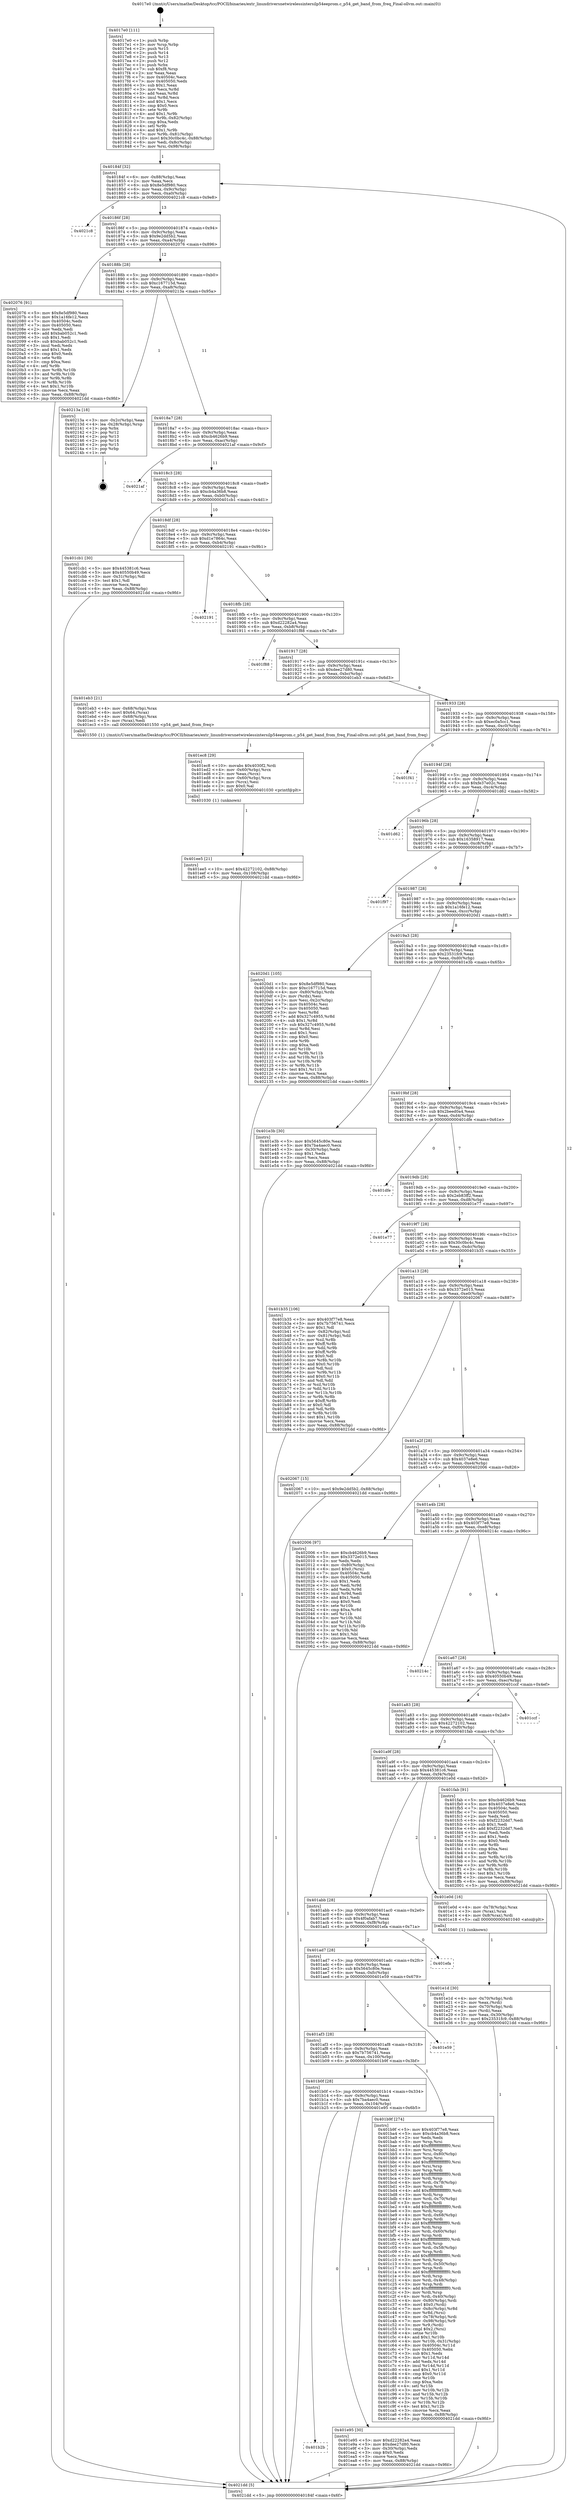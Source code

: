 digraph "0x4017e0" {
  label = "0x4017e0 (/mnt/c/Users/mathe/Desktop/tcc/POCII/binaries/extr_linuxdriversnetwirelessintersilp54eeprom.c_p54_get_band_from_freq_Final-ollvm.out::main(0))"
  labelloc = "t"
  node[shape=record]

  Entry [label="",width=0.3,height=0.3,shape=circle,fillcolor=black,style=filled]
  "0x40184f" [label="{
     0x40184f [32]\l
     | [instrs]\l
     &nbsp;&nbsp;0x40184f \<+6\>: mov -0x88(%rbp),%eax\l
     &nbsp;&nbsp;0x401855 \<+2\>: mov %eax,%ecx\l
     &nbsp;&nbsp;0x401857 \<+6\>: sub $0x8e5df980,%ecx\l
     &nbsp;&nbsp;0x40185d \<+6\>: mov %eax,-0x9c(%rbp)\l
     &nbsp;&nbsp;0x401863 \<+6\>: mov %ecx,-0xa0(%rbp)\l
     &nbsp;&nbsp;0x401869 \<+6\>: je 00000000004021c8 \<main+0x9e8\>\l
  }"]
  "0x4021c8" [label="{
     0x4021c8\l
  }", style=dashed]
  "0x40186f" [label="{
     0x40186f [28]\l
     | [instrs]\l
     &nbsp;&nbsp;0x40186f \<+5\>: jmp 0000000000401874 \<main+0x94\>\l
     &nbsp;&nbsp;0x401874 \<+6\>: mov -0x9c(%rbp),%eax\l
     &nbsp;&nbsp;0x40187a \<+5\>: sub $0x9e2dd5b2,%eax\l
     &nbsp;&nbsp;0x40187f \<+6\>: mov %eax,-0xa4(%rbp)\l
     &nbsp;&nbsp;0x401885 \<+6\>: je 0000000000402076 \<main+0x896\>\l
  }"]
  Exit [label="",width=0.3,height=0.3,shape=circle,fillcolor=black,style=filled,peripheries=2]
  "0x402076" [label="{
     0x402076 [91]\l
     | [instrs]\l
     &nbsp;&nbsp;0x402076 \<+5\>: mov $0x8e5df980,%eax\l
     &nbsp;&nbsp;0x40207b \<+5\>: mov $0x1a16fe12,%ecx\l
     &nbsp;&nbsp;0x402080 \<+7\>: mov 0x40504c,%edx\l
     &nbsp;&nbsp;0x402087 \<+7\>: mov 0x405050,%esi\l
     &nbsp;&nbsp;0x40208e \<+2\>: mov %edx,%edi\l
     &nbsp;&nbsp;0x402090 \<+6\>: add $0xbab052c1,%edi\l
     &nbsp;&nbsp;0x402096 \<+3\>: sub $0x1,%edi\l
     &nbsp;&nbsp;0x402099 \<+6\>: sub $0xbab052c1,%edi\l
     &nbsp;&nbsp;0x40209f \<+3\>: imul %edi,%edx\l
     &nbsp;&nbsp;0x4020a2 \<+3\>: and $0x1,%edx\l
     &nbsp;&nbsp;0x4020a5 \<+3\>: cmp $0x0,%edx\l
     &nbsp;&nbsp;0x4020a8 \<+4\>: sete %r8b\l
     &nbsp;&nbsp;0x4020ac \<+3\>: cmp $0xa,%esi\l
     &nbsp;&nbsp;0x4020af \<+4\>: setl %r9b\l
     &nbsp;&nbsp;0x4020b3 \<+3\>: mov %r8b,%r10b\l
     &nbsp;&nbsp;0x4020b6 \<+3\>: and %r9b,%r10b\l
     &nbsp;&nbsp;0x4020b9 \<+3\>: xor %r9b,%r8b\l
     &nbsp;&nbsp;0x4020bc \<+3\>: or %r8b,%r10b\l
     &nbsp;&nbsp;0x4020bf \<+4\>: test $0x1,%r10b\l
     &nbsp;&nbsp;0x4020c3 \<+3\>: cmovne %ecx,%eax\l
     &nbsp;&nbsp;0x4020c6 \<+6\>: mov %eax,-0x88(%rbp)\l
     &nbsp;&nbsp;0x4020cc \<+5\>: jmp 00000000004021dd \<main+0x9fd\>\l
  }"]
  "0x40188b" [label="{
     0x40188b [28]\l
     | [instrs]\l
     &nbsp;&nbsp;0x40188b \<+5\>: jmp 0000000000401890 \<main+0xb0\>\l
     &nbsp;&nbsp;0x401890 \<+6\>: mov -0x9c(%rbp),%eax\l
     &nbsp;&nbsp;0x401896 \<+5\>: sub $0xc167715d,%eax\l
     &nbsp;&nbsp;0x40189b \<+6\>: mov %eax,-0xa8(%rbp)\l
     &nbsp;&nbsp;0x4018a1 \<+6\>: je 000000000040213a \<main+0x95a\>\l
  }"]
  "0x401ee5" [label="{
     0x401ee5 [21]\l
     | [instrs]\l
     &nbsp;&nbsp;0x401ee5 \<+10\>: movl $0x42272102,-0x88(%rbp)\l
     &nbsp;&nbsp;0x401eef \<+6\>: mov %eax,-0x108(%rbp)\l
     &nbsp;&nbsp;0x401ef5 \<+5\>: jmp 00000000004021dd \<main+0x9fd\>\l
  }"]
  "0x40213a" [label="{
     0x40213a [18]\l
     | [instrs]\l
     &nbsp;&nbsp;0x40213a \<+3\>: mov -0x2c(%rbp),%eax\l
     &nbsp;&nbsp;0x40213d \<+4\>: lea -0x28(%rbp),%rsp\l
     &nbsp;&nbsp;0x402141 \<+1\>: pop %rbx\l
     &nbsp;&nbsp;0x402142 \<+2\>: pop %r12\l
     &nbsp;&nbsp;0x402144 \<+2\>: pop %r13\l
     &nbsp;&nbsp;0x402146 \<+2\>: pop %r14\l
     &nbsp;&nbsp;0x402148 \<+2\>: pop %r15\l
     &nbsp;&nbsp;0x40214a \<+1\>: pop %rbp\l
     &nbsp;&nbsp;0x40214b \<+1\>: ret\l
  }"]
  "0x4018a7" [label="{
     0x4018a7 [28]\l
     | [instrs]\l
     &nbsp;&nbsp;0x4018a7 \<+5\>: jmp 00000000004018ac \<main+0xcc\>\l
     &nbsp;&nbsp;0x4018ac \<+6\>: mov -0x9c(%rbp),%eax\l
     &nbsp;&nbsp;0x4018b2 \<+5\>: sub $0xcb4626b9,%eax\l
     &nbsp;&nbsp;0x4018b7 \<+6\>: mov %eax,-0xac(%rbp)\l
     &nbsp;&nbsp;0x4018bd \<+6\>: je 00000000004021af \<main+0x9cf\>\l
  }"]
  "0x401ec8" [label="{
     0x401ec8 [29]\l
     | [instrs]\l
     &nbsp;&nbsp;0x401ec8 \<+10\>: movabs $0x4030f2,%rdi\l
     &nbsp;&nbsp;0x401ed2 \<+4\>: mov -0x60(%rbp),%rcx\l
     &nbsp;&nbsp;0x401ed6 \<+2\>: mov %eax,(%rcx)\l
     &nbsp;&nbsp;0x401ed8 \<+4\>: mov -0x60(%rbp),%rcx\l
     &nbsp;&nbsp;0x401edc \<+2\>: mov (%rcx),%esi\l
     &nbsp;&nbsp;0x401ede \<+2\>: mov $0x0,%al\l
     &nbsp;&nbsp;0x401ee0 \<+5\>: call 0000000000401030 \<printf@plt\>\l
     | [calls]\l
     &nbsp;&nbsp;0x401030 \{1\} (unknown)\l
  }"]
  "0x4021af" [label="{
     0x4021af\l
  }", style=dashed]
  "0x4018c3" [label="{
     0x4018c3 [28]\l
     | [instrs]\l
     &nbsp;&nbsp;0x4018c3 \<+5\>: jmp 00000000004018c8 \<main+0xe8\>\l
     &nbsp;&nbsp;0x4018c8 \<+6\>: mov -0x9c(%rbp),%eax\l
     &nbsp;&nbsp;0x4018ce \<+5\>: sub $0xcb4a36b8,%eax\l
     &nbsp;&nbsp;0x4018d3 \<+6\>: mov %eax,-0xb0(%rbp)\l
     &nbsp;&nbsp;0x4018d9 \<+6\>: je 0000000000401cb1 \<main+0x4d1\>\l
  }"]
  "0x401b2b" [label="{
     0x401b2b\l
  }", style=dashed]
  "0x401cb1" [label="{
     0x401cb1 [30]\l
     | [instrs]\l
     &nbsp;&nbsp;0x401cb1 \<+5\>: mov $0x445381c6,%eax\l
     &nbsp;&nbsp;0x401cb6 \<+5\>: mov $0x40550b49,%ecx\l
     &nbsp;&nbsp;0x401cbb \<+3\>: mov -0x31(%rbp),%dl\l
     &nbsp;&nbsp;0x401cbe \<+3\>: test $0x1,%dl\l
     &nbsp;&nbsp;0x401cc1 \<+3\>: cmovne %ecx,%eax\l
     &nbsp;&nbsp;0x401cc4 \<+6\>: mov %eax,-0x88(%rbp)\l
     &nbsp;&nbsp;0x401cca \<+5\>: jmp 00000000004021dd \<main+0x9fd\>\l
  }"]
  "0x4018df" [label="{
     0x4018df [28]\l
     | [instrs]\l
     &nbsp;&nbsp;0x4018df \<+5\>: jmp 00000000004018e4 \<main+0x104\>\l
     &nbsp;&nbsp;0x4018e4 \<+6\>: mov -0x9c(%rbp),%eax\l
     &nbsp;&nbsp;0x4018ea \<+5\>: sub $0xd1e7864c,%eax\l
     &nbsp;&nbsp;0x4018ef \<+6\>: mov %eax,-0xb4(%rbp)\l
     &nbsp;&nbsp;0x4018f5 \<+6\>: je 0000000000402191 \<main+0x9b1\>\l
  }"]
  "0x401e95" [label="{
     0x401e95 [30]\l
     | [instrs]\l
     &nbsp;&nbsp;0x401e95 \<+5\>: mov $0xd22282a4,%eax\l
     &nbsp;&nbsp;0x401e9a \<+5\>: mov $0xdee27d80,%ecx\l
     &nbsp;&nbsp;0x401e9f \<+3\>: mov -0x30(%rbp),%edx\l
     &nbsp;&nbsp;0x401ea2 \<+3\>: cmp $0x0,%edx\l
     &nbsp;&nbsp;0x401ea5 \<+3\>: cmove %ecx,%eax\l
     &nbsp;&nbsp;0x401ea8 \<+6\>: mov %eax,-0x88(%rbp)\l
     &nbsp;&nbsp;0x401eae \<+5\>: jmp 00000000004021dd \<main+0x9fd\>\l
  }"]
  "0x402191" [label="{
     0x402191\l
  }", style=dashed]
  "0x4018fb" [label="{
     0x4018fb [28]\l
     | [instrs]\l
     &nbsp;&nbsp;0x4018fb \<+5\>: jmp 0000000000401900 \<main+0x120\>\l
     &nbsp;&nbsp;0x401900 \<+6\>: mov -0x9c(%rbp),%eax\l
     &nbsp;&nbsp;0x401906 \<+5\>: sub $0xd22282a4,%eax\l
     &nbsp;&nbsp;0x40190b \<+6\>: mov %eax,-0xb8(%rbp)\l
     &nbsp;&nbsp;0x401911 \<+6\>: je 0000000000401f88 \<main+0x7a8\>\l
  }"]
  "0x401e1d" [label="{
     0x401e1d [30]\l
     | [instrs]\l
     &nbsp;&nbsp;0x401e1d \<+4\>: mov -0x70(%rbp),%rdi\l
     &nbsp;&nbsp;0x401e21 \<+2\>: mov %eax,(%rdi)\l
     &nbsp;&nbsp;0x401e23 \<+4\>: mov -0x70(%rbp),%rdi\l
     &nbsp;&nbsp;0x401e27 \<+2\>: mov (%rdi),%eax\l
     &nbsp;&nbsp;0x401e29 \<+3\>: mov %eax,-0x30(%rbp)\l
     &nbsp;&nbsp;0x401e2c \<+10\>: movl $0x23531fc9,-0x88(%rbp)\l
     &nbsp;&nbsp;0x401e36 \<+5\>: jmp 00000000004021dd \<main+0x9fd\>\l
  }"]
  "0x401f88" [label="{
     0x401f88\l
  }", style=dashed]
  "0x401917" [label="{
     0x401917 [28]\l
     | [instrs]\l
     &nbsp;&nbsp;0x401917 \<+5\>: jmp 000000000040191c \<main+0x13c\>\l
     &nbsp;&nbsp;0x40191c \<+6\>: mov -0x9c(%rbp),%eax\l
     &nbsp;&nbsp;0x401922 \<+5\>: sub $0xdee27d80,%eax\l
     &nbsp;&nbsp;0x401927 \<+6\>: mov %eax,-0xbc(%rbp)\l
     &nbsp;&nbsp;0x40192d \<+6\>: je 0000000000401eb3 \<main+0x6d3\>\l
  }"]
  "0x401b0f" [label="{
     0x401b0f [28]\l
     | [instrs]\l
     &nbsp;&nbsp;0x401b0f \<+5\>: jmp 0000000000401b14 \<main+0x334\>\l
     &nbsp;&nbsp;0x401b14 \<+6\>: mov -0x9c(%rbp),%eax\l
     &nbsp;&nbsp;0x401b1a \<+5\>: sub $0x7ba4aec0,%eax\l
     &nbsp;&nbsp;0x401b1f \<+6\>: mov %eax,-0x104(%rbp)\l
     &nbsp;&nbsp;0x401b25 \<+6\>: je 0000000000401e95 \<main+0x6b5\>\l
  }"]
  "0x401eb3" [label="{
     0x401eb3 [21]\l
     | [instrs]\l
     &nbsp;&nbsp;0x401eb3 \<+4\>: mov -0x68(%rbp),%rax\l
     &nbsp;&nbsp;0x401eb7 \<+6\>: movl $0x64,(%rax)\l
     &nbsp;&nbsp;0x401ebd \<+4\>: mov -0x68(%rbp),%rax\l
     &nbsp;&nbsp;0x401ec1 \<+2\>: mov (%rax),%edi\l
     &nbsp;&nbsp;0x401ec3 \<+5\>: call 0000000000401550 \<p54_get_band_from_freq\>\l
     | [calls]\l
     &nbsp;&nbsp;0x401550 \{1\} (/mnt/c/Users/mathe/Desktop/tcc/POCII/binaries/extr_linuxdriversnetwirelessintersilp54eeprom.c_p54_get_band_from_freq_Final-ollvm.out::p54_get_band_from_freq)\l
  }"]
  "0x401933" [label="{
     0x401933 [28]\l
     | [instrs]\l
     &nbsp;&nbsp;0x401933 \<+5\>: jmp 0000000000401938 \<main+0x158\>\l
     &nbsp;&nbsp;0x401938 \<+6\>: mov -0x9c(%rbp),%eax\l
     &nbsp;&nbsp;0x40193e \<+5\>: sub $0xec0a5cc1,%eax\l
     &nbsp;&nbsp;0x401943 \<+6\>: mov %eax,-0xc0(%rbp)\l
     &nbsp;&nbsp;0x401949 \<+6\>: je 0000000000401f41 \<main+0x761\>\l
  }"]
  "0x401b9f" [label="{
     0x401b9f [274]\l
     | [instrs]\l
     &nbsp;&nbsp;0x401b9f \<+5\>: mov $0x403f77e8,%eax\l
     &nbsp;&nbsp;0x401ba4 \<+5\>: mov $0xcb4a36b8,%ecx\l
     &nbsp;&nbsp;0x401ba9 \<+2\>: xor %edx,%edx\l
     &nbsp;&nbsp;0x401bab \<+3\>: mov %rsp,%rsi\l
     &nbsp;&nbsp;0x401bae \<+4\>: add $0xfffffffffffffff0,%rsi\l
     &nbsp;&nbsp;0x401bb2 \<+3\>: mov %rsi,%rsp\l
     &nbsp;&nbsp;0x401bb5 \<+4\>: mov %rsi,-0x80(%rbp)\l
     &nbsp;&nbsp;0x401bb9 \<+3\>: mov %rsp,%rsi\l
     &nbsp;&nbsp;0x401bbc \<+4\>: add $0xfffffffffffffff0,%rsi\l
     &nbsp;&nbsp;0x401bc0 \<+3\>: mov %rsi,%rsp\l
     &nbsp;&nbsp;0x401bc3 \<+3\>: mov %rsp,%rdi\l
     &nbsp;&nbsp;0x401bc6 \<+4\>: add $0xfffffffffffffff0,%rdi\l
     &nbsp;&nbsp;0x401bca \<+3\>: mov %rdi,%rsp\l
     &nbsp;&nbsp;0x401bcd \<+4\>: mov %rdi,-0x78(%rbp)\l
     &nbsp;&nbsp;0x401bd1 \<+3\>: mov %rsp,%rdi\l
     &nbsp;&nbsp;0x401bd4 \<+4\>: add $0xfffffffffffffff0,%rdi\l
     &nbsp;&nbsp;0x401bd8 \<+3\>: mov %rdi,%rsp\l
     &nbsp;&nbsp;0x401bdb \<+4\>: mov %rdi,-0x70(%rbp)\l
     &nbsp;&nbsp;0x401bdf \<+3\>: mov %rsp,%rdi\l
     &nbsp;&nbsp;0x401be2 \<+4\>: add $0xfffffffffffffff0,%rdi\l
     &nbsp;&nbsp;0x401be6 \<+3\>: mov %rdi,%rsp\l
     &nbsp;&nbsp;0x401be9 \<+4\>: mov %rdi,-0x68(%rbp)\l
     &nbsp;&nbsp;0x401bed \<+3\>: mov %rsp,%rdi\l
     &nbsp;&nbsp;0x401bf0 \<+4\>: add $0xfffffffffffffff0,%rdi\l
     &nbsp;&nbsp;0x401bf4 \<+3\>: mov %rdi,%rsp\l
     &nbsp;&nbsp;0x401bf7 \<+4\>: mov %rdi,-0x60(%rbp)\l
     &nbsp;&nbsp;0x401bfb \<+3\>: mov %rsp,%rdi\l
     &nbsp;&nbsp;0x401bfe \<+4\>: add $0xfffffffffffffff0,%rdi\l
     &nbsp;&nbsp;0x401c02 \<+3\>: mov %rdi,%rsp\l
     &nbsp;&nbsp;0x401c05 \<+4\>: mov %rdi,-0x58(%rbp)\l
     &nbsp;&nbsp;0x401c09 \<+3\>: mov %rsp,%rdi\l
     &nbsp;&nbsp;0x401c0c \<+4\>: add $0xfffffffffffffff0,%rdi\l
     &nbsp;&nbsp;0x401c10 \<+3\>: mov %rdi,%rsp\l
     &nbsp;&nbsp;0x401c13 \<+4\>: mov %rdi,-0x50(%rbp)\l
     &nbsp;&nbsp;0x401c17 \<+3\>: mov %rsp,%rdi\l
     &nbsp;&nbsp;0x401c1a \<+4\>: add $0xfffffffffffffff0,%rdi\l
     &nbsp;&nbsp;0x401c1e \<+3\>: mov %rdi,%rsp\l
     &nbsp;&nbsp;0x401c21 \<+4\>: mov %rdi,-0x48(%rbp)\l
     &nbsp;&nbsp;0x401c25 \<+3\>: mov %rsp,%rdi\l
     &nbsp;&nbsp;0x401c28 \<+4\>: add $0xfffffffffffffff0,%rdi\l
     &nbsp;&nbsp;0x401c2c \<+3\>: mov %rdi,%rsp\l
     &nbsp;&nbsp;0x401c2f \<+4\>: mov %rdi,-0x40(%rbp)\l
     &nbsp;&nbsp;0x401c33 \<+4\>: mov -0x80(%rbp),%rdi\l
     &nbsp;&nbsp;0x401c37 \<+6\>: movl $0x0,(%rdi)\l
     &nbsp;&nbsp;0x401c3d \<+7\>: mov -0x8c(%rbp),%r8d\l
     &nbsp;&nbsp;0x401c44 \<+3\>: mov %r8d,(%rsi)\l
     &nbsp;&nbsp;0x401c47 \<+4\>: mov -0x78(%rbp),%rdi\l
     &nbsp;&nbsp;0x401c4b \<+7\>: mov -0x98(%rbp),%r9\l
     &nbsp;&nbsp;0x401c52 \<+3\>: mov %r9,(%rdi)\l
     &nbsp;&nbsp;0x401c55 \<+3\>: cmpl $0x2,(%rsi)\l
     &nbsp;&nbsp;0x401c58 \<+4\>: setne %r10b\l
     &nbsp;&nbsp;0x401c5c \<+4\>: and $0x1,%r10b\l
     &nbsp;&nbsp;0x401c60 \<+4\>: mov %r10b,-0x31(%rbp)\l
     &nbsp;&nbsp;0x401c64 \<+8\>: mov 0x40504c,%r11d\l
     &nbsp;&nbsp;0x401c6c \<+7\>: mov 0x405050,%ebx\l
     &nbsp;&nbsp;0x401c73 \<+3\>: sub $0x1,%edx\l
     &nbsp;&nbsp;0x401c76 \<+3\>: mov %r11d,%r14d\l
     &nbsp;&nbsp;0x401c79 \<+3\>: add %edx,%r14d\l
     &nbsp;&nbsp;0x401c7c \<+4\>: imul %r14d,%r11d\l
     &nbsp;&nbsp;0x401c80 \<+4\>: and $0x1,%r11d\l
     &nbsp;&nbsp;0x401c84 \<+4\>: cmp $0x0,%r11d\l
     &nbsp;&nbsp;0x401c88 \<+4\>: sete %r10b\l
     &nbsp;&nbsp;0x401c8c \<+3\>: cmp $0xa,%ebx\l
     &nbsp;&nbsp;0x401c8f \<+4\>: setl %r15b\l
     &nbsp;&nbsp;0x401c93 \<+3\>: mov %r10b,%r12b\l
     &nbsp;&nbsp;0x401c96 \<+3\>: and %r15b,%r12b\l
     &nbsp;&nbsp;0x401c99 \<+3\>: xor %r15b,%r10b\l
     &nbsp;&nbsp;0x401c9c \<+3\>: or %r10b,%r12b\l
     &nbsp;&nbsp;0x401c9f \<+4\>: test $0x1,%r12b\l
     &nbsp;&nbsp;0x401ca3 \<+3\>: cmovne %ecx,%eax\l
     &nbsp;&nbsp;0x401ca6 \<+6\>: mov %eax,-0x88(%rbp)\l
     &nbsp;&nbsp;0x401cac \<+5\>: jmp 00000000004021dd \<main+0x9fd\>\l
  }"]
  "0x401f41" [label="{
     0x401f41\l
  }", style=dashed]
  "0x40194f" [label="{
     0x40194f [28]\l
     | [instrs]\l
     &nbsp;&nbsp;0x40194f \<+5\>: jmp 0000000000401954 \<main+0x174\>\l
     &nbsp;&nbsp;0x401954 \<+6\>: mov -0x9c(%rbp),%eax\l
     &nbsp;&nbsp;0x40195a \<+5\>: sub $0xfe37e02c,%eax\l
     &nbsp;&nbsp;0x40195f \<+6\>: mov %eax,-0xc4(%rbp)\l
     &nbsp;&nbsp;0x401965 \<+6\>: je 0000000000401d62 \<main+0x582\>\l
  }"]
  "0x401af3" [label="{
     0x401af3 [28]\l
     | [instrs]\l
     &nbsp;&nbsp;0x401af3 \<+5\>: jmp 0000000000401af8 \<main+0x318\>\l
     &nbsp;&nbsp;0x401af8 \<+6\>: mov -0x9c(%rbp),%eax\l
     &nbsp;&nbsp;0x401afe \<+5\>: sub $0x7b756741,%eax\l
     &nbsp;&nbsp;0x401b03 \<+6\>: mov %eax,-0x100(%rbp)\l
     &nbsp;&nbsp;0x401b09 \<+6\>: je 0000000000401b9f \<main+0x3bf\>\l
  }"]
  "0x401d62" [label="{
     0x401d62\l
  }", style=dashed]
  "0x40196b" [label="{
     0x40196b [28]\l
     | [instrs]\l
     &nbsp;&nbsp;0x40196b \<+5\>: jmp 0000000000401970 \<main+0x190\>\l
     &nbsp;&nbsp;0x401970 \<+6\>: mov -0x9c(%rbp),%eax\l
     &nbsp;&nbsp;0x401976 \<+5\>: sub $0x16358917,%eax\l
     &nbsp;&nbsp;0x40197b \<+6\>: mov %eax,-0xc8(%rbp)\l
     &nbsp;&nbsp;0x401981 \<+6\>: je 0000000000401f97 \<main+0x7b7\>\l
  }"]
  "0x401e59" [label="{
     0x401e59\l
  }", style=dashed]
  "0x401f97" [label="{
     0x401f97\l
  }", style=dashed]
  "0x401987" [label="{
     0x401987 [28]\l
     | [instrs]\l
     &nbsp;&nbsp;0x401987 \<+5\>: jmp 000000000040198c \<main+0x1ac\>\l
     &nbsp;&nbsp;0x40198c \<+6\>: mov -0x9c(%rbp),%eax\l
     &nbsp;&nbsp;0x401992 \<+5\>: sub $0x1a16fe12,%eax\l
     &nbsp;&nbsp;0x401997 \<+6\>: mov %eax,-0xcc(%rbp)\l
     &nbsp;&nbsp;0x40199d \<+6\>: je 00000000004020d1 \<main+0x8f1\>\l
  }"]
  "0x401ad7" [label="{
     0x401ad7 [28]\l
     | [instrs]\l
     &nbsp;&nbsp;0x401ad7 \<+5\>: jmp 0000000000401adc \<main+0x2fc\>\l
     &nbsp;&nbsp;0x401adc \<+6\>: mov -0x9c(%rbp),%eax\l
     &nbsp;&nbsp;0x401ae2 \<+5\>: sub $0x5645c80e,%eax\l
     &nbsp;&nbsp;0x401ae7 \<+6\>: mov %eax,-0xfc(%rbp)\l
     &nbsp;&nbsp;0x401aed \<+6\>: je 0000000000401e59 \<main+0x679\>\l
  }"]
  "0x4020d1" [label="{
     0x4020d1 [105]\l
     | [instrs]\l
     &nbsp;&nbsp;0x4020d1 \<+5\>: mov $0x8e5df980,%eax\l
     &nbsp;&nbsp;0x4020d6 \<+5\>: mov $0xc167715d,%ecx\l
     &nbsp;&nbsp;0x4020db \<+4\>: mov -0x80(%rbp),%rdx\l
     &nbsp;&nbsp;0x4020df \<+2\>: mov (%rdx),%esi\l
     &nbsp;&nbsp;0x4020e1 \<+3\>: mov %esi,-0x2c(%rbp)\l
     &nbsp;&nbsp;0x4020e4 \<+7\>: mov 0x40504c,%esi\l
     &nbsp;&nbsp;0x4020eb \<+7\>: mov 0x405050,%edi\l
     &nbsp;&nbsp;0x4020f2 \<+3\>: mov %esi,%r8d\l
     &nbsp;&nbsp;0x4020f5 \<+7\>: add $0x327c4955,%r8d\l
     &nbsp;&nbsp;0x4020fc \<+4\>: sub $0x1,%r8d\l
     &nbsp;&nbsp;0x402100 \<+7\>: sub $0x327c4955,%r8d\l
     &nbsp;&nbsp;0x402107 \<+4\>: imul %r8d,%esi\l
     &nbsp;&nbsp;0x40210b \<+3\>: and $0x1,%esi\l
     &nbsp;&nbsp;0x40210e \<+3\>: cmp $0x0,%esi\l
     &nbsp;&nbsp;0x402111 \<+4\>: sete %r9b\l
     &nbsp;&nbsp;0x402115 \<+3\>: cmp $0xa,%edi\l
     &nbsp;&nbsp;0x402118 \<+4\>: setl %r10b\l
     &nbsp;&nbsp;0x40211c \<+3\>: mov %r9b,%r11b\l
     &nbsp;&nbsp;0x40211f \<+3\>: and %r10b,%r11b\l
     &nbsp;&nbsp;0x402122 \<+3\>: xor %r10b,%r9b\l
     &nbsp;&nbsp;0x402125 \<+3\>: or %r9b,%r11b\l
     &nbsp;&nbsp;0x402128 \<+4\>: test $0x1,%r11b\l
     &nbsp;&nbsp;0x40212c \<+3\>: cmovne %ecx,%eax\l
     &nbsp;&nbsp;0x40212f \<+6\>: mov %eax,-0x88(%rbp)\l
     &nbsp;&nbsp;0x402135 \<+5\>: jmp 00000000004021dd \<main+0x9fd\>\l
  }"]
  "0x4019a3" [label="{
     0x4019a3 [28]\l
     | [instrs]\l
     &nbsp;&nbsp;0x4019a3 \<+5\>: jmp 00000000004019a8 \<main+0x1c8\>\l
     &nbsp;&nbsp;0x4019a8 \<+6\>: mov -0x9c(%rbp),%eax\l
     &nbsp;&nbsp;0x4019ae \<+5\>: sub $0x23531fc9,%eax\l
     &nbsp;&nbsp;0x4019b3 \<+6\>: mov %eax,-0xd0(%rbp)\l
     &nbsp;&nbsp;0x4019b9 \<+6\>: je 0000000000401e3b \<main+0x65b\>\l
  }"]
  "0x401efa" [label="{
     0x401efa\l
  }", style=dashed]
  "0x401e3b" [label="{
     0x401e3b [30]\l
     | [instrs]\l
     &nbsp;&nbsp;0x401e3b \<+5\>: mov $0x5645c80e,%eax\l
     &nbsp;&nbsp;0x401e40 \<+5\>: mov $0x7ba4aec0,%ecx\l
     &nbsp;&nbsp;0x401e45 \<+3\>: mov -0x30(%rbp),%edx\l
     &nbsp;&nbsp;0x401e48 \<+3\>: cmp $0x1,%edx\l
     &nbsp;&nbsp;0x401e4b \<+3\>: cmovl %ecx,%eax\l
     &nbsp;&nbsp;0x401e4e \<+6\>: mov %eax,-0x88(%rbp)\l
     &nbsp;&nbsp;0x401e54 \<+5\>: jmp 00000000004021dd \<main+0x9fd\>\l
  }"]
  "0x4019bf" [label="{
     0x4019bf [28]\l
     | [instrs]\l
     &nbsp;&nbsp;0x4019bf \<+5\>: jmp 00000000004019c4 \<main+0x1e4\>\l
     &nbsp;&nbsp;0x4019c4 \<+6\>: mov -0x9c(%rbp),%eax\l
     &nbsp;&nbsp;0x4019ca \<+5\>: sub $0x2beed0a4,%eax\l
     &nbsp;&nbsp;0x4019cf \<+6\>: mov %eax,-0xd4(%rbp)\l
     &nbsp;&nbsp;0x4019d5 \<+6\>: je 0000000000401dfe \<main+0x61e\>\l
  }"]
  "0x401abb" [label="{
     0x401abb [28]\l
     | [instrs]\l
     &nbsp;&nbsp;0x401abb \<+5\>: jmp 0000000000401ac0 \<main+0x2e0\>\l
     &nbsp;&nbsp;0x401ac0 \<+6\>: mov -0x9c(%rbp),%eax\l
     &nbsp;&nbsp;0x401ac6 \<+5\>: sub $0x4f0afab7,%eax\l
     &nbsp;&nbsp;0x401acb \<+6\>: mov %eax,-0xf8(%rbp)\l
     &nbsp;&nbsp;0x401ad1 \<+6\>: je 0000000000401efa \<main+0x71a\>\l
  }"]
  "0x401dfe" [label="{
     0x401dfe\l
  }", style=dashed]
  "0x4019db" [label="{
     0x4019db [28]\l
     | [instrs]\l
     &nbsp;&nbsp;0x4019db \<+5\>: jmp 00000000004019e0 \<main+0x200\>\l
     &nbsp;&nbsp;0x4019e0 \<+6\>: mov -0x9c(%rbp),%eax\l
     &nbsp;&nbsp;0x4019e6 \<+5\>: sub $0x2eb83ff2,%eax\l
     &nbsp;&nbsp;0x4019eb \<+6\>: mov %eax,-0xd8(%rbp)\l
     &nbsp;&nbsp;0x4019f1 \<+6\>: je 0000000000401e77 \<main+0x697\>\l
  }"]
  "0x401e0d" [label="{
     0x401e0d [16]\l
     | [instrs]\l
     &nbsp;&nbsp;0x401e0d \<+4\>: mov -0x78(%rbp),%rax\l
     &nbsp;&nbsp;0x401e11 \<+3\>: mov (%rax),%rax\l
     &nbsp;&nbsp;0x401e14 \<+4\>: mov 0x8(%rax),%rdi\l
     &nbsp;&nbsp;0x401e18 \<+5\>: call 0000000000401040 \<atoi@plt\>\l
     | [calls]\l
     &nbsp;&nbsp;0x401040 \{1\} (unknown)\l
  }"]
  "0x401e77" [label="{
     0x401e77\l
  }", style=dashed]
  "0x4019f7" [label="{
     0x4019f7 [28]\l
     | [instrs]\l
     &nbsp;&nbsp;0x4019f7 \<+5\>: jmp 00000000004019fc \<main+0x21c\>\l
     &nbsp;&nbsp;0x4019fc \<+6\>: mov -0x9c(%rbp),%eax\l
     &nbsp;&nbsp;0x401a02 \<+5\>: sub $0x30c0bc4c,%eax\l
     &nbsp;&nbsp;0x401a07 \<+6\>: mov %eax,-0xdc(%rbp)\l
     &nbsp;&nbsp;0x401a0d \<+6\>: je 0000000000401b35 \<main+0x355\>\l
  }"]
  "0x401a9f" [label="{
     0x401a9f [28]\l
     | [instrs]\l
     &nbsp;&nbsp;0x401a9f \<+5\>: jmp 0000000000401aa4 \<main+0x2c4\>\l
     &nbsp;&nbsp;0x401aa4 \<+6\>: mov -0x9c(%rbp),%eax\l
     &nbsp;&nbsp;0x401aaa \<+5\>: sub $0x445381c6,%eax\l
     &nbsp;&nbsp;0x401aaf \<+6\>: mov %eax,-0xf4(%rbp)\l
     &nbsp;&nbsp;0x401ab5 \<+6\>: je 0000000000401e0d \<main+0x62d\>\l
  }"]
  "0x401b35" [label="{
     0x401b35 [106]\l
     | [instrs]\l
     &nbsp;&nbsp;0x401b35 \<+5\>: mov $0x403f77e8,%eax\l
     &nbsp;&nbsp;0x401b3a \<+5\>: mov $0x7b756741,%ecx\l
     &nbsp;&nbsp;0x401b3f \<+2\>: mov $0x1,%dl\l
     &nbsp;&nbsp;0x401b41 \<+7\>: mov -0x82(%rbp),%sil\l
     &nbsp;&nbsp;0x401b48 \<+7\>: mov -0x81(%rbp),%dil\l
     &nbsp;&nbsp;0x401b4f \<+3\>: mov %sil,%r8b\l
     &nbsp;&nbsp;0x401b52 \<+4\>: xor $0xff,%r8b\l
     &nbsp;&nbsp;0x401b56 \<+3\>: mov %dil,%r9b\l
     &nbsp;&nbsp;0x401b59 \<+4\>: xor $0xff,%r9b\l
     &nbsp;&nbsp;0x401b5d \<+3\>: xor $0x0,%dl\l
     &nbsp;&nbsp;0x401b60 \<+3\>: mov %r8b,%r10b\l
     &nbsp;&nbsp;0x401b63 \<+4\>: and $0x0,%r10b\l
     &nbsp;&nbsp;0x401b67 \<+3\>: and %dl,%sil\l
     &nbsp;&nbsp;0x401b6a \<+3\>: mov %r9b,%r11b\l
     &nbsp;&nbsp;0x401b6d \<+4\>: and $0x0,%r11b\l
     &nbsp;&nbsp;0x401b71 \<+3\>: and %dl,%dil\l
     &nbsp;&nbsp;0x401b74 \<+3\>: or %sil,%r10b\l
     &nbsp;&nbsp;0x401b77 \<+3\>: or %dil,%r11b\l
     &nbsp;&nbsp;0x401b7a \<+3\>: xor %r11b,%r10b\l
     &nbsp;&nbsp;0x401b7d \<+3\>: or %r9b,%r8b\l
     &nbsp;&nbsp;0x401b80 \<+4\>: xor $0xff,%r8b\l
     &nbsp;&nbsp;0x401b84 \<+3\>: or $0x0,%dl\l
     &nbsp;&nbsp;0x401b87 \<+3\>: and %dl,%r8b\l
     &nbsp;&nbsp;0x401b8a \<+3\>: or %r8b,%r10b\l
     &nbsp;&nbsp;0x401b8d \<+4\>: test $0x1,%r10b\l
     &nbsp;&nbsp;0x401b91 \<+3\>: cmovne %ecx,%eax\l
     &nbsp;&nbsp;0x401b94 \<+6\>: mov %eax,-0x88(%rbp)\l
     &nbsp;&nbsp;0x401b9a \<+5\>: jmp 00000000004021dd \<main+0x9fd\>\l
  }"]
  "0x401a13" [label="{
     0x401a13 [28]\l
     | [instrs]\l
     &nbsp;&nbsp;0x401a13 \<+5\>: jmp 0000000000401a18 \<main+0x238\>\l
     &nbsp;&nbsp;0x401a18 \<+6\>: mov -0x9c(%rbp),%eax\l
     &nbsp;&nbsp;0x401a1e \<+5\>: sub $0x3372e015,%eax\l
     &nbsp;&nbsp;0x401a23 \<+6\>: mov %eax,-0xe0(%rbp)\l
     &nbsp;&nbsp;0x401a29 \<+6\>: je 0000000000402067 \<main+0x887\>\l
  }"]
  "0x4021dd" [label="{
     0x4021dd [5]\l
     | [instrs]\l
     &nbsp;&nbsp;0x4021dd \<+5\>: jmp 000000000040184f \<main+0x6f\>\l
  }"]
  "0x4017e0" [label="{
     0x4017e0 [111]\l
     | [instrs]\l
     &nbsp;&nbsp;0x4017e0 \<+1\>: push %rbp\l
     &nbsp;&nbsp;0x4017e1 \<+3\>: mov %rsp,%rbp\l
     &nbsp;&nbsp;0x4017e4 \<+2\>: push %r15\l
     &nbsp;&nbsp;0x4017e6 \<+2\>: push %r14\l
     &nbsp;&nbsp;0x4017e8 \<+2\>: push %r13\l
     &nbsp;&nbsp;0x4017ea \<+2\>: push %r12\l
     &nbsp;&nbsp;0x4017ec \<+1\>: push %rbx\l
     &nbsp;&nbsp;0x4017ed \<+7\>: sub $0xf8,%rsp\l
     &nbsp;&nbsp;0x4017f4 \<+2\>: xor %eax,%eax\l
     &nbsp;&nbsp;0x4017f6 \<+7\>: mov 0x40504c,%ecx\l
     &nbsp;&nbsp;0x4017fd \<+7\>: mov 0x405050,%edx\l
     &nbsp;&nbsp;0x401804 \<+3\>: sub $0x1,%eax\l
     &nbsp;&nbsp;0x401807 \<+3\>: mov %ecx,%r8d\l
     &nbsp;&nbsp;0x40180a \<+3\>: add %eax,%r8d\l
     &nbsp;&nbsp;0x40180d \<+4\>: imul %r8d,%ecx\l
     &nbsp;&nbsp;0x401811 \<+3\>: and $0x1,%ecx\l
     &nbsp;&nbsp;0x401814 \<+3\>: cmp $0x0,%ecx\l
     &nbsp;&nbsp;0x401817 \<+4\>: sete %r9b\l
     &nbsp;&nbsp;0x40181b \<+4\>: and $0x1,%r9b\l
     &nbsp;&nbsp;0x40181f \<+7\>: mov %r9b,-0x82(%rbp)\l
     &nbsp;&nbsp;0x401826 \<+3\>: cmp $0xa,%edx\l
     &nbsp;&nbsp;0x401829 \<+4\>: setl %r9b\l
     &nbsp;&nbsp;0x40182d \<+4\>: and $0x1,%r9b\l
     &nbsp;&nbsp;0x401831 \<+7\>: mov %r9b,-0x81(%rbp)\l
     &nbsp;&nbsp;0x401838 \<+10\>: movl $0x30c0bc4c,-0x88(%rbp)\l
     &nbsp;&nbsp;0x401842 \<+6\>: mov %edi,-0x8c(%rbp)\l
     &nbsp;&nbsp;0x401848 \<+7\>: mov %rsi,-0x98(%rbp)\l
  }"]
  "0x401fab" [label="{
     0x401fab [91]\l
     | [instrs]\l
     &nbsp;&nbsp;0x401fab \<+5\>: mov $0xcb4626b9,%eax\l
     &nbsp;&nbsp;0x401fb0 \<+5\>: mov $0x4037e8e6,%ecx\l
     &nbsp;&nbsp;0x401fb5 \<+7\>: mov 0x40504c,%edx\l
     &nbsp;&nbsp;0x401fbc \<+7\>: mov 0x405050,%esi\l
     &nbsp;&nbsp;0x401fc3 \<+2\>: mov %edx,%edi\l
     &nbsp;&nbsp;0x401fc5 \<+6\>: sub $0xf2232dd7,%edi\l
     &nbsp;&nbsp;0x401fcb \<+3\>: sub $0x1,%edi\l
     &nbsp;&nbsp;0x401fce \<+6\>: add $0xf2232dd7,%edi\l
     &nbsp;&nbsp;0x401fd4 \<+3\>: imul %edi,%edx\l
     &nbsp;&nbsp;0x401fd7 \<+3\>: and $0x1,%edx\l
     &nbsp;&nbsp;0x401fda \<+3\>: cmp $0x0,%edx\l
     &nbsp;&nbsp;0x401fdd \<+4\>: sete %r8b\l
     &nbsp;&nbsp;0x401fe1 \<+3\>: cmp $0xa,%esi\l
     &nbsp;&nbsp;0x401fe4 \<+4\>: setl %r9b\l
     &nbsp;&nbsp;0x401fe8 \<+3\>: mov %r8b,%r10b\l
     &nbsp;&nbsp;0x401feb \<+3\>: and %r9b,%r10b\l
     &nbsp;&nbsp;0x401fee \<+3\>: xor %r9b,%r8b\l
     &nbsp;&nbsp;0x401ff1 \<+3\>: or %r8b,%r10b\l
     &nbsp;&nbsp;0x401ff4 \<+4\>: test $0x1,%r10b\l
     &nbsp;&nbsp;0x401ff8 \<+3\>: cmovne %ecx,%eax\l
     &nbsp;&nbsp;0x401ffb \<+6\>: mov %eax,-0x88(%rbp)\l
     &nbsp;&nbsp;0x402001 \<+5\>: jmp 00000000004021dd \<main+0x9fd\>\l
  }"]
  "0x402067" [label="{
     0x402067 [15]\l
     | [instrs]\l
     &nbsp;&nbsp;0x402067 \<+10\>: movl $0x9e2dd5b2,-0x88(%rbp)\l
     &nbsp;&nbsp;0x402071 \<+5\>: jmp 00000000004021dd \<main+0x9fd\>\l
  }"]
  "0x401a2f" [label="{
     0x401a2f [28]\l
     | [instrs]\l
     &nbsp;&nbsp;0x401a2f \<+5\>: jmp 0000000000401a34 \<main+0x254\>\l
     &nbsp;&nbsp;0x401a34 \<+6\>: mov -0x9c(%rbp),%eax\l
     &nbsp;&nbsp;0x401a3a \<+5\>: sub $0x4037e8e6,%eax\l
     &nbsp;&nbsp;0x401a3f \<+6\>: mov %eax,-0xe4(%rbp)\l
     &nbsp;&nbsp;0x401a45 \<+6\>: je 0000000000402006 \<main+0x826\>\l
  }"]
  "0x401a83" [label="{
     0x401a83 [28]\l
     | [instrs]\l
     &nbsp;&nbsp;0x401a83 \<+5\>: jmp 0000000000401a88 \<main+0x2a8\>\l
     &nbsp;&nbsp;0x401a88 \<+6\>: mov -0x9c(%rbp),%eax\l
     &nbsp;&nbsp;0x401a8e \<+5\>: sub $0x42272102,%eax\l
     &nbsp;&nbsp;0x401a93 \<+6\>: mov %eax,-0xf0(%rbp)\l
     &nbsp;&nbsp;0x401a99 \<+6\>: je 0000000000401fab \<main+0x7cb\>\l
  }"]
  "0x402006" [label="{
     0x402006 [97]\l
     | [instrs]\l
     &nbsp;&nbsp;0x402006 \<+5\>: mov $0xcb4626b9,%eax\l
     &nbsp;&nbsp;0x40200b \<+5\>: mov $0x3372e015,%ecx\l
     &nbsp;&nbsp;0x402010 \<+2\>: xor %edx,%edx\l
     &nbsp;&nbsp;0x402012 \<+4\>: mov -0x80(%rbp),%rsi\l
     &nbsp;&nbsp;0x402016 \<+6\>: movl $0x0,(%rsi)\l
     &nbsp;&nbsp;0x40201c \<+7\>: mov 0x40504c,%edi\l
     &nbsp;&nbsp;0x402023 \<+8\>: mov 0x405050,%r8d\l
     &nbsp;&nbsp;0x40202b \<+3\>: sub $0x1,%edx\l
     &nbsp;&nbsp;0x40202e \<+3\>: mov %edi,%r9d\l
     &nbsp;&nbsp;0x402031 \<+3\>: add %edx,%r9d\l
     &nbsp;&nbsp;0x402034 \<+4\>: imul %r9d,%edi\l
     &nbsp;&nbsp;0x402038 \<+3\>: and $0x1,%edi\l
     &nbsp;&nbsp;0x40203b \<+3\>: cmp $0x0,%edi\l
     &nbsp;&nbsp;0x40203e \<+4\>: sete %r10b\l
     &nbsp;&nbsp;0x402042 \<+4\>: cmp $0xa,%r8d\l
     &nbsp;&nbsp;0x402046 \<+4\>: setl %r11b\l
     &nbsp;&nbsp;0x40204a \<+3\>: mov %r10b,%bl\l
     &nbsp;&nbsp;0x40204d \<+3\>: and %r11b,%bl\l
     &nbsp;&nbsp;0x402050 \<+3\>: xor %r11b,%r10b\l
     &nbsp;&nbsp;0x402053 \<+3\>: or %r10b,%bl\l
     &nbsp;&nbsp;0x402056 \<+3\>: test $0x1,%bl\l
     &nbsp;&nbsp;0x402059 \<+3\>: cmovne %ecx,%eax\l
     &nbsp;&nbsp;0x40205c \<+6\>: mov %eax,-0x88(%rbp)\l
     &nbsp;&nbsp;0x402062 \<+5\>: jmp 00000000004021dd \<main+0x9fd\>\l
  }"]
  "0x401a4b" [label="{
     0x401a4b [28]\l
     | [instrs]\l
     &nbsp;&nbsp;0x401a4b \<+5\>: jmp 0000000000401a50 \<main+0x270\>\l
     &nbsp;&nbsp;0x401a50 \<+6\>: mov -0x9c(%rbp),%eax\l
     &nbsp;&nbsp;0x401a56 \<+5\>: sub $0x403f77e8,%eax\l
     &nbsp;&nbsp;0x401a5b \<+6\>: mov %eax,-0xe8(%rbp)\l
     &nbsp;&nbsp;0x401a61 \<+6\>: je 000000000040214c \<main+0x96c\>\l
  }"]
  "0x401ccf" [label="{
     0x401ccf\l
  }", style=dashed]
  "0x40214c" [label="{
     0x40214c\l
  }", style=dashed]
  "0x401a67" [label="{
     0x401a67 [28]\l
     | [instrs]\l
     &nbsp;&nbsp;0x401a67 \<+5\>: jmp 0000000000401a6c \<main+0x28c\>\l
     &nbsp;&nbsp;0x401a6c \<+6\>: mov -0x9c(%rbp),%eax\l
     &nbsp;&nbsp;0x401a72 \<+5\>: sub $0x40550b49,%eax\l
     &nbsp;&nbsp;0x401a77 \<+6\>: mov %eax,-0xec(%rbp)\l
     &nbsp;&nbsp;0x401a7d \<+6\>: je 0000000000401ccf \<main+0x4ef\>\l
  }"]
  Entry -> "0x4017e0" [label=" 1"]
  "0x40184f" -> "0x4021c8" [label=" 0"]
  "0x40184f" -> "0x40186f" [label=" 13"]
  "0x40213a" -> Exit [label=" 1"]
  "0x40186f" -> "0x402076" [label=" 1"]
  "0x40186f" -> "0x40188b" [label=" 12"]
  "0x4020d1" -> "0x4021dd" [label=" 1"]
  "0x40188b" -> "0x40213a" [label=" 1"]
  "0x40188b" -> "0x4018a7" [label=" 11"]
  "0x402076" -> "0x4021dd" [label=" 1"]
  "0x4018a7" -> "0x4021af" [label=" 0"]
  "0x4018a7" -> "0x4018c3" [label=" 11"]
  "0x402067" -> "0x4021dd" [label=" 1"]
  "0x4018c3" -> "0x401cb1" [label=" 1"]
  "0x4018c3" -> "0x4018df" [label=" 10"]
  "0x402006" -> "0x4021dd" [label=" 1"]
  "0x4018df" -> "0x402191" [label=" 0"]
  "0x4018df" -> "0x4018fb" [label=" 10"]
  "0x401fab" -> "0x4021dd" [label=" 1"]
  "0x4018fb" -> "0x401f88" [label=" 0"]
  "0x4018fb" -> "0x401917" [label=" 10"]
  "0x401ec8" -> "0x401ee5" [label=" 1"]
  "0x401917" -> "0x401eb3" [label=" 1"]
  "0x401917" -> "0x401933" [label=" 9"]
  "0x401e95" -> "0x4021dd" [label=" 1"]
  "0x401933" -> "0x401f41" [label=" 0"]
  "0x401933" -> "0x40194f" [label=" 9"]
  "0x401b0f" -> "0x401b2b" [label=" 0"]
  "0x40194f" -> "0x401d62" [label=" 0"]
  "0x40194f" -> "0x40196b" [label=" 9"]
  "0x401ee5" -> "0x4021dd" [label=" 1"]
  "0x40196b" -> "0x401f97" [label=" 0"]
  "0x40196b" -> "0x401987" [label=" 9"]
  "0x401e3b" -> "0x4021dd" [label=" 1"]
  "0x401987" -> "0x4020d1" [label=" 1"]
  "0x401987" -> "0x4019a3" [label=" 8"]
  "0x401e0d" -> "0x401e1d" [label=" 1"]
  "0x4019a3" -> "0x401e3b" [label=" 1"]
  "0x4019a3" -> "0x4019bf" [label=" 7"]
  "0x401cb1" -> "0x4021dd" [label=" 1"]
  "0x4019bf" -> "0x401dfe" [label=" 0"]
  "0x4019bf" -> "0x4019db" [label=" 7"]
  "0x401eb3" -> "0x401ec8" [label=" 1"]
  "0x4019db" -> "0x401e77" [label=" 0"]
  "0x4019db" -> "0x4019f7" [label=" 7"]
  "0x401af3" -> "0x401b0f" [label=" 1"]
  "0x4019f7" -> "0x401b35" [label=" 1"]
  "0x4019f7" -> "0x401a13" [label=" 6"]
  "0x401b35" -> "0x4021dd" [label=" 1"]
  "0x4017e0" -> "0x40184f" [label=" 1"]
  "0x4021dd" -> "0x40184f" [label=" 12"]
  "0x401b0f" -> "0x401e95" [label=" 1"]
  "0x401a13" -> "0x402067" [label=" 1"]
  "0x401a13" -> "0x401a2f" [label=" 5"]
  "0x401ad7" -> "0x401af3" [label=" 2"]
  "0x401a2f" -> "0x402006" [label=" 1"]
  "0x401a2f" -> "0x401a4b" [label=" 4"]
  "0x401e1d" -> "0x4021dd" [label=" 1"]
  "0x401a4b" -> "0x40214c" [label=" 0"]
  "0x401a4b" -> "0x401a67" [label=" 4"]
  "0x401abb" -> "0x401ad7" [label=" 2"]
  "0x401a67" -> "0x401ccf" [label=" 0"]
  "0x401a67" -> "0x401a83" [label=" 4"]
  "0x401ad7" -> "0x401e59" [label=" 0"]
  "0x401a83" -> "0x401fab" [label=" 1"]
  "0x401a83" -> "0x401a9f" [label=" 3"]
  "0x401af3" -> "0x401b9f" [label=" 1"]
  "0x401a9f" -> "0x401e0d" [label=" 1"]
  "0x401a9f" -> "0x401abb" [label=" 2"]
  "0x401b9f" -> "0x4021dd" [label=" 1"]
  "0x401abb" -> "0x401efa" [label=" 0"]
}
